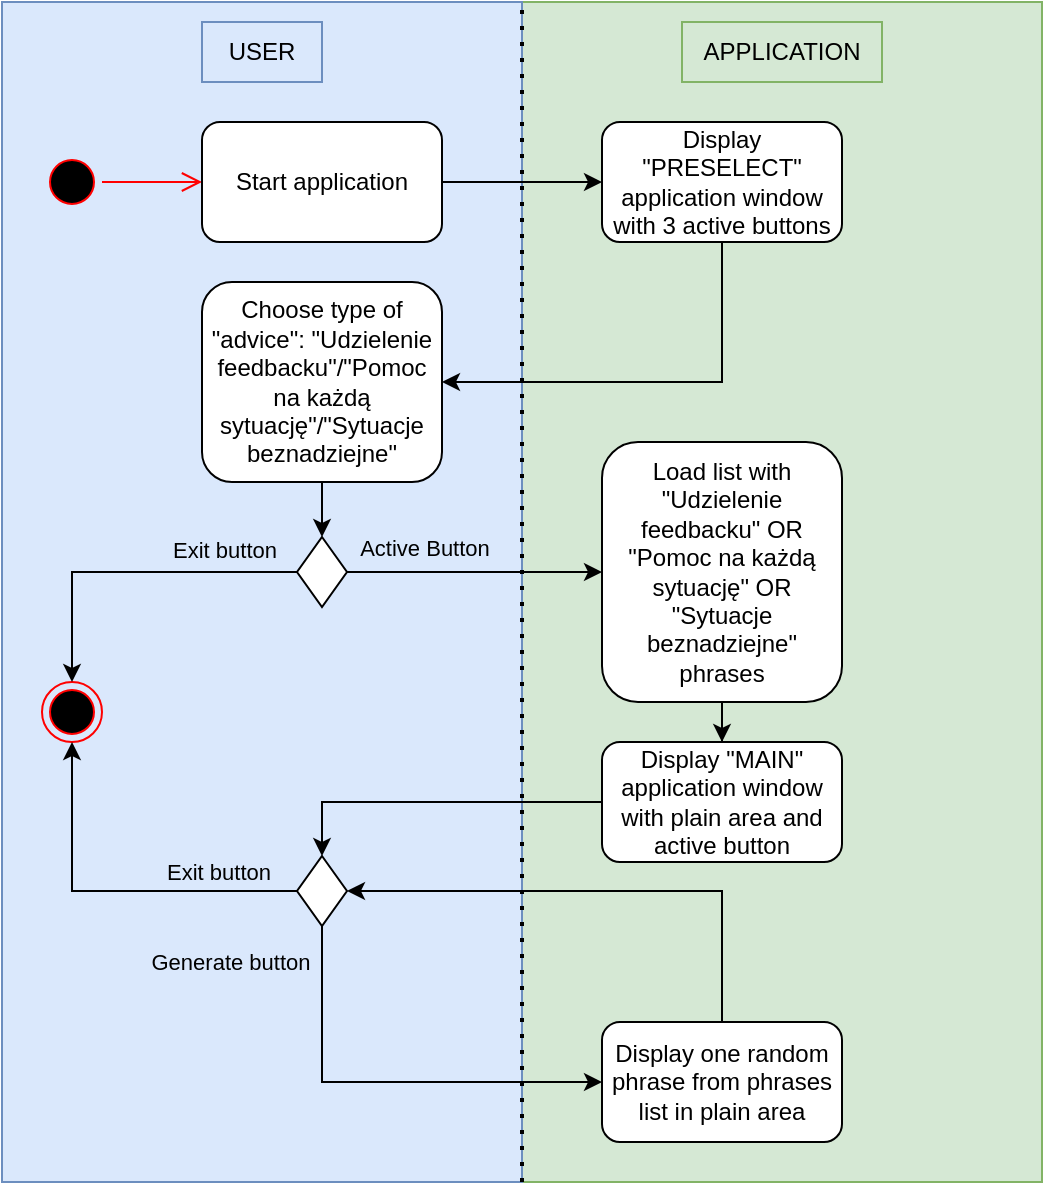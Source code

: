 <mxfile version="24.7.5">
  <diagram id="P9AI5AgFoZMA6zSyd449" name="Strona-1">
    <mxGraphModel dx="1050" dy="611" grid="1" gridSize="10" guides="1" tooltips="1" connect="1" arrows="1" fold="1" page="1" pageScale="1" pageWidth="827" pageHeight="1169" math="0" shadow="0">
      <root>
        <mxCell id="0" />
        <mxCell id="1" parent="0" />
        <mxCell id="nw3krJXwwAuQDTwU0wnM-81" value="" style="rounded=0;whiteSpace=wrap;html=1;fillColor=#d5e8d4;strokeColor=#82b366;" parent="1" vertex="1">
          <mxGeometry x="300" y="40" width="260" height="590" as="geometry" />
        </mxCell>
        <mxCell id="nw3krJXwwAuQDTwU0wnM-80" value="" style="rounded=0;whiteSpace=wrap;html=1;fillColor=#dae8fc;strokeColor=#6c8ebf;" parent="1" vertex="1">
          <mxGeometry x="40" y="40" width="260" height="590" as="geometry" />
        </mxCell>
        <mxCell id="nw3krJXwwAuQDTwU0wnM-1" value="" style="ellipse;html=1;shape=startState;fillColor=#000000;strokeColor=#ff0000;" parent="1" vertex="1">
          <mxGeometry x="60" y="115" width="30" height="30" as="geometry" />
        </mxCell>
        <mxCell id="nw3krJXwwAuQDTwU0wnM-2" value="" style="edgeStyle=orthogonalEdgeStyle;html=1;verticalAlign=bottom;endArrow=open;endSize=8;strokeColor=#ff0000;rounded=0;exitX=1;exitY=0.5;exitDx=0;exitDy=0;entryX=0;entryY=0.5;entryDx=0;entryDy=0;" parent="1" source="nw3krJXwwAuQDTwU0wnM-1" target="nw3krJXwwAuQDTwU0wnM-3" edge="1">
          <mxGeometry relative="1" as="geometry">
            <mxPoint x="200" y="100" as="targetPoint" />
            <mxPoint x="200" y="60" as="sourcePoint" />
          </mxGeometry>
        </mxCell>
        <mxCell id="nw3krJXwwAuQDTwU0wnM-28" value="" style="edgeStyle=orthogonalEdgeStyle;rounded=0;orthogonalLoop=1;jettySize=auto;html=1;" parent="1" source="nw3krJXwwAuQDTwU0wnM-3" target="nw3krJXwwAuQDTwU0wnM-27" edge="1">
          <mxGeometry relative="1" as="geometry" />
        </mxCell>
        <mxCell id="nw3krJXwwAuQDTwU0wnM-3" value="Start application" style="rounded=1;whiteSpace=wrap;html=1;" parent="1" vertex="1">
          <mxGeometry x="140" y="100" width="120" height="60" as="geometry" />
        </mxCell>
        <mxCell id="nw3krJXwwAuQDTwU0wnM-55" style="edgeStyle=orthogonalEdgeStyle;rounded=0;orthogonalLoop=1;jettySize=auto;html=1;entryX=0.5;entryY=0;entryDx=0;entryDy=0;" parent="1" source="nw3krJXwwAuQDTwU0wnM-4" target="nw3krJXwwAuQDTwU0wnM-44" edge="1">
          <mxGeometry relative="1" as="geometry" />
        </mxCell>
        <mxCell id="nw3krJXwwAuQDTwU0wnM-4" value="Choose type of &quot;advice&quot;: &quot;Udzielenie feedbacku&quot;/&quot;Pomoc na każdą sytuację&quot;/&quot;Sytuacje beznadziejne&quot;" style="rounded=1;whiteSpace=wrap;html=1;" parent="1" vertex="1">
          <mxGeometry x="140" y="180" width="120" height="100" as="geometry" />
        </mxCell>
        <mxCell id="nw3krJXwwAuQDTwU0wnM-26" value="" style="edgeStyle=orthogonalEdgeStyle;rounded=0;orthogonalLoop=1;jettySize=auto;html=1;" parent="1" source="nw3krJXwwAuQDTwU0wnM-15" target="nw3krJXwwAuQDTwU0wnM-25" edge="1">
          <mxGeometry relative="1" as="geometry" />
        </mxCell>
        <mxCell id="nw3krJXwwAuQDTwU0wnM-15" value="Load list with &quot;Udzielenie feedbacku&quot; OR &quot;Pomoc na każdą sytuację&quot; OR &quot;Sytuacje beznadziejne&quot; phrases" style="rounded=1;whiteSpace=wrap;html=1;" parent="1" vertex="1">
          <mxGeometry x="340" y="260" width="120" height="130" as="geometry" />
        </mxCell>
        <mxCell id="nw3krJXwwAuQDTwU0wnM-21" value="" style="endArrow=none;dashed=1;html=1;dashPattern=1 3;strokeWidth=2;rounded=0;exitX=1;exitY=1;exitDx=0;exitDy=0;" parent="1" source="nw3krJXwwAuQDTwU0wnM-80" edge="1">
          <mxGeometry width="50" height="50" relative="1" as="geometry">
            <mxPoint x="300" y="610" as="sourcePoint" />
            <mxPoint x="300" y="40" as="targetPoint" />
          </mxGeometry>
        </mxCell>
        <mxCell id="nw3krJXwwAuQDTwU0wnM-23" value="USER" style="text;html=1;align=center;verticalAlign=middle;whiteSpace=wrap;rounded=0;fillColor=#dae8fc;strokeColor=#6c8ebf;" parent="1" vertex="1">
          <mxGeometry x="140" y="50" width="60" height="30" as="geometry" />
        </mxCell>
        <mxCell id="nw3krJXwwAuQDTwU0wnM-24" value="APPLICATION" style="text;html=1;align=center;verticalAlign=middle;whiteSpace=wrap;rounded=0;fillColor=#d5e8d4;strokeColor=#82b366;" parent="1" vertex="1">
          <mxGeometry x="380" y="50" width="100" height="30" as="geometry" />
        </mxCell>
        <mxCell id="nw3krJXwwAuQDTwU0wnM-66" style="edgeStyle=orthogonalEdgeStyle;rounded=0;orthogonalLoop=1;jettySize=auto;html=1;entryX=0.5;entryY=0;entryDx=0;entryDy=0;" parent="1" source="nw3krJXwwAuQDTwU0wnM-25" target="nw3krJXwwAuQDTwU0wnM-68" edge="1">
          <mxGeometry relative="1" as="geometry">
            <mxPoint x="200" y="420" as="targetPoint" />
          </mxGeometry>
        </mxCell>
        <mxCell id="nw3krJXwwAuQDTwU0wnM-25" value="Display &quot;MAIN&quot; application window with plain area and active button" style="rounded=1;whiteSpace=wrap;html=1;" parent="1" vertex="1">
          <mxGeometry x="340" y="410" width="120" height="60" as="geometry" />
        </mxCell>
        <mxCell id="nw3krJXwwAuQDTwU0wnM-53" style="edgeStyle=orthogonalEdgeStyle;rounded=0;orthogonalLoop=1;jettySize=auto;html=1;entryX=1;entryY=0.5;entryDx=0;entryDy=0;" parent="1" source="nw3krJXwwAuQDTwU0wnM-27" target="nw3krJXwwAuQDTwU0wnM-4" edge="1">
          <mxGeometry relative="1" as="geometry">
            <Array as="points">
              <mxPoint x="400" y="230" />
            </Array>
          </mxGeometry>
        </mxCell>
        <mxCell id="nw3krJXwwAuQDTwU0wnM-27" value="Display &quot;PRESELECT&quot; application window with 3 active buttons" style="rounded=1;whiteSpace=wrap;html=1;" parent="1" vertex="1">
          <mxGeometry x="340" y="100" width="120" height="60" as="geometry" />
        </mxCell>
        <mxCell id="nw3krJXwwAuQDTwU0wnM-73" style="edgeStyle=orthogonalEdgeStyle;rounded=0;orthogonalLoop=1;jettySize=auto;html=1;entryX=1;entryY=0.5;entryDx=0;entryDy=0;" parent="1" source="nw3krJXwwAuQDTwU0wnM-33" target="nw3krJXwwAuQDTwU0wnM-68" edge="1">
          <mxGeometry relative="1" as="geometry">
            <Array as="points">
              <mxPoint x="400" y="485" />
            </Array>
          </mxGeometry>
        </mxCell>
        <mxCell id="nw3krJXwwAuQDTwU0wnM-33" value="Display one random phrase from phrases list in plain area" style="rounded=1;whiteSpace=wrap;html=1;" parent="1" vertex="1">
          <mxGeometry x="340" y="550" width="120" height="60" as="geometry" />
        </mxCell>
        <mxCell id="nw3krJXwwAuQDTwU0wnM-40" value="" style="ellipse;html=1;shape=endState;fillColor=#000000;strokeColor=#ff0000;" parent="1" vertex="1">
          <mxGeometry x="60" y="380" width="30" height="30" as="geometry" />
        </mxCell>
        <mxCell id="nw3krJXwwAuQDTwU0wnM-54" style="edgeStyle=orthogonalEdgeStyle;rounded=0;orthogonalLoop=1;jettySize=auto;html=1;entryX=0;entryY=0.5;entryDx=0;entryDy=0;" parent="1" source="nw3krJXwwAuQDTwU0wnM-44" target="nw3krJXwwAuQDTwU0wnM-15" edge="1">
          <mxGeometry relative="1" as="geometry" />
        </mxCell>
        <mxCell id="nw3krJXwwAuQDTwU0wnM-56" value="Active Button" style="edgeLabel;html=1;align=center;verticalAlign=middle;resizable=0;points=[];labelBackgroundColor=none;" parent="nw3krJXwwAuQDTwU0wnM-54" vertex="1" connectable="0">
          <mxGeometry x="-0.462" y="1" relative="1" as="geometry">
            <mxPoint x="4" y="-11" as="offset" />
          </mxGeometry>
        </mxCell>
        <mxCell id="nw3krJXwwAuQDTwU0wnM-77" style="edgeStyle=orthogonalEdgeStyle;rounded=0;orthogonalLoop=1;jettySize=auto;html=1;entryX=0.5;entryY=0;entryDx=0;entryDy=0;" parent="1" source="nw3krJXwwAuQDTwU0wnM-44" target="nw3krJXwwAuQDTwU0wnM-40" edge="1">
          <mxGeometry relative="1" as="geometry" />
        </mxCell>
        <mxCell id="nw3krJXwwAuQDTwU0wnM-79" value="Exit button" style="edgeLabel;html=1;align=center;verticalAlign=middle;resizable=0;points=[];labelBackgroundColor=none;" parent="nw3krJXwwAuQDTwU0wnM-77" vertex="1" connectable="0">
          <mxGeometry x="-0.49" y="-1" relative="1" as="geometry">
            <mxPoint x="6" y="-10" as="offset" />
          </mxGeometry>
        </mxCell>
        <mxCell id="nw3krJXwwAuQDTwU0wnM-44" value="" style="rhombus;whiteSpace=wrap;html=1;" parent="1" vertex="1">
          <mxGeometry x="187.5" y="307.5" width="25" height="35" as="geometry" />
        </mxCell>
        <mxCell id="nw3krJXwwAuQDTwU0wnM-71" style="edgeStyle=orthogonalEdgeStyle;rounded=0;orthogonalLoop=1;jettySize=auto;html=1;entryX=0;entryY=0.5;entryDx=0;entryDy=0;" parent="1" source="nw3krJXwwAuQDTwU0wnM-68" target="nw3krJXwwAuQDTwU0wnM-33" edge="1">
          <mxGeometry relative="1" as="geometry">
            <Array as="points">
              <mxPoint x="200" y="580" />
            </Array>
          </mxGeometry>
        </mxCell>
        <mxCell id="nw3krJXwwAuQDTwU0wnM-72" value="Generate button" style="edgeLabel;html=1;align=center;verticalAlign=middle;resizable=0;points=[];labelBackgroundColor=none;" parent="nw3krJXwwAuQDTwU0wnM-71" vertex="1" connectable="0">
          <mxGeometry x="-0.12" y="-3" relative="1" as="geometry">
            <mxPoint x="-64" y="-63" as="offset" />
          </mxGeometry>
        </mxCell>
        <mxCell id="nw3krJXwwAuQDTwU0wnM-76" style="edgeStyle=orthogonalEdgeStyle;rounded=0;orthogonalLoop=1;jettySize=auto;html=1;entryX=0.5;entryY=1;entryDx=0;entryDy=0;" parent="1" source="nw3krJXwwAuQDTwU0wnM-68" target="nw3krJXwwAuQDTwU0wnM-40" edge="1">
          <mxGeometry relative="1" as="geometry" />
        </mxCell>
        <mxCell id="nw3krJXwwAuQDTwU0wnM-78" value="Exit button" style="edgeLabel;html=1;align=center;verticalAlign=middle;resizable=0;points=[];labelBackgroundColor=none;" parent="nw3krJXwwAuQDTwU0wnM-76" vertex="1" connectable="0">
          <mxGeometry x="-0.575" y="1" relative="1" as="geometry">
            <mxPoint y="-11" as="offset" />
          </mxGeometry>
        </mxCell>
        <mxCell id="nw3krJXwwAuQDTwU0wnM-68" value="" style="rhombus;whiteSpace=wrap;html=1;" parent="1" vertex="1">
          <mxGeometry x="187.5" y="467" width="25" height="35" as="geometry" />
        </mxCell>
      </root>
    </mxGraphModel>
  </diagram>
</mxfile>
